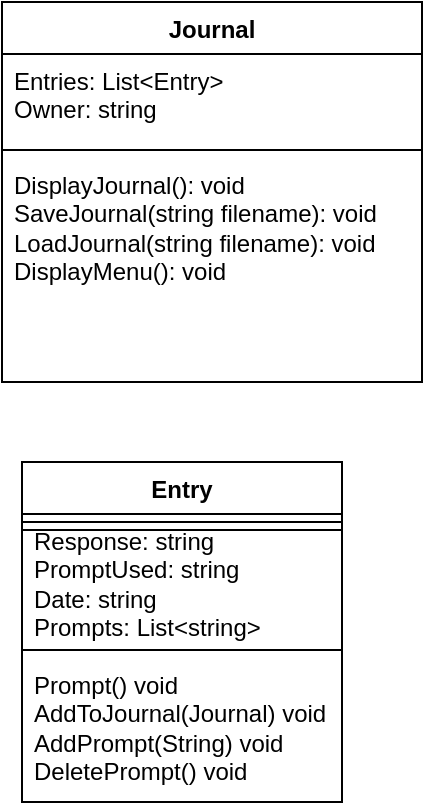 <mxfile version="21.8.2" type="github">
  <diagram name="Page-1" id="bSgUTcfunNfdBYTZdWoR">
    <mxGraphModel dx="317" dy="728" grid="1" gridSize="10" guides="1" tooltips="1" connect="1" arrows="1" fold="1" page="1" pageScale="1" pageWidth="850" pageHeight="1100" math="0" shadow="0">
      <root>
        <mxCell id="0" />
        <mxCell id="1" parent="0" />
        <mxCell id="YL5dpS9-5MCll8oL-nbt-1" value="Classname" style="swimlane;fontStyle=1;align=center;verticalAlign=top;childLayout=stackLayout;horizontal=1;startSize=26;horizontalStack=0;resizeParent=1;resizeParentMax=0;resizeLast=0;collapsible=1;marginBottom=0;whiteSpace=wrap;html=1;" vertex="1" parent="1">
          <mxGeometry x="340" y="340" width="160" height="170" as="geometry" />
        </mxCell>
        <mxCell id="YL5dpS9-5MCll8oL-nbt-2" value="Response: string&lt;br&gt;PromptUsed: string&lt;br&gt;Date: string&lt;br&gt;Prompts: List&amp;lt;string&amp;gt;" style="text;strokeColor=none;fillColor=none;align=left;verticalAlign=top;spacingLeft=4;spacingRight=4;overflow=hidden;rotatable=0;points=[[0,0.5],[1,0.5]];portConstraint=eastwest;whiteSpace=wrap;html=1;" vertex="1" parent="YL5dpS9-5MCll8oL-nbt-1">
          <mxGeometry y="26" width="160" height="64" as="geometry" />
        </mxCell>
        <mxCell id="YL5dpS9-5MCll8oL-nbt-3" value="" style="line;strokeWidth=1;fillColor=none;align=left;verticalAlign=middle;spacingTop=-1;spacingLeft=3;spacingRight=3;rotatable=0;labelPosition=right;points=[];portConstraint=eastwest;strokeColor=inherit;" vertex="1" parent="YL5dpS9-5MCll8oL-nbt-1">
          <mxGeometry y="90" width="160" height="8" as="geometry" />
        </mxCell>
        <mxCell id="YL5dpS9-5MCll8oL-nbt-4" value="Prompt() void&lt;br&gt;AddToJournal(Journal) void&lt;br&gt;AddPrompt(String) void&lt;br&gt;DeletePrompt() void&lt;br&gt;" style="text;strokeColor=none;fillColor=none;align=left;verticalAlign=top;spacingLeft=4;spacingRight=4;overflow=hidden;rotatable=0;points=[[0,0.5],[1,0.5]];portConstraint=eastwest;whiteSpace=wrap;html=1;" vertex="1" parent="YL5dpS9-5MCll8oL-nbt-1">
          <mxGeometry y="98" width="160" height="72" as="geometry" />
        </mxCell>
        <mxCell id="YL5dpS9-5MCll8oL-nbt-5" value="Entry" style="swimlane;fontStyle=1;align=center;verticalAlign=top;childLayout=stackLayout;horizontal=1;startSize=26;horizontalStack=0;resizeParent=1;resizeParentMax=0;resizeLast=0;collapsible=1;marginBottom=0;whiteSpace=wrap;html=1;" vertex="1" parent="1">
          <mxGeometry x="340" y="340" width="160" height="34" as="geometry" />
        </mxCell>
        <mxCell id="YL5dpS9-5MCll8oL-nbt-7" value="" style="line;strokeWidth=1;fillColor=none;align=left;verticalAlign=middle;spacingTop=-1;spacingLeft=3;spacingRight=3;rotatable=0;labelPosition=right;points=[];portConstraint=eastwest;strokeColor=inherit;" vertex="1" parent="YL5dpS9-5MCll8oL-nbt-5">
          <mxGeometry y="26" width="160" height="8" as="geometry" />
        </mxCell>
        <mxCell id="YL5dpS9-5MCll8oL-nbt-9" value="Journal" style="swimlane;fontStyle=1;align=center;verticalAlign=top;childLayout=stackLayout;horizontal=1;startSize=26;horizontalStack=0;resizeParent=1;resizeParentMax=0;resizeLast=0;collapsible=1;marginBottom=0;whiteSpace=wrap;html=1;" vertex="1" parent="1">
          <mxGeometry x="330" y="110" width="210" height="190" as="geometry" />
        </mxCell>
        <mxCell id="YL5dpS9-5MCll8oL-nbt-10" value="Entries: List&amp;lt;Entry&amp;gt;&lt;br&gt;Owner: string" style="text;strokeColor=none;fillColor=none;align=left;verticalAlign=top;spacingLeft=4;spacingRight=4;overflow=hidden;rotatable=0;points=[[0,0.5],[1,0.5]];portConstraint=eastwest;whiteSpace=wrap;html=1;" vertex="1" parent="YL5dpS9-5MCll8oL-nbt-9">
          <mxGeometry y="26" width="210" height="44" as="geometry" />
        </mxCell>
        <mxCell id="YL5dpS9-5MCll8oL-nbt-11" value="" style="line;strokeWidth=1;fillColor=none;align=left;verticalAlign=middle;spacingTop=-1;spacingLeft=3;spacingRight=3;rotatable=0;labelPosition=right;points=[];portConstraint=eastwest;strokeColor=inherit;" vertex="1" parent="YL5dpS9-5MCll8oL-nbt-9">
          <mxGeometry y="70" width="210" height="8" as="geometry" />
        </mxCell>
        <mxCell id="YL5dpS9-5MCll8oL-nbt-12" value="DisplayJournal(): void&lt;br&gt;SaveJournal(string filename): void&lt;br&gt;LoadJournal(string filename): void&lt;br&gt;DisplayMenu(): void" style="text;strokeColor=none;fillColor=none;align=left;verticalAlign=top;spacingLeft=4;spacingRight=4;overflow=hidden;rotatable=0;points=[[0,0.5],[1,0.5]];portConstraint=eastwest;whiteSpace=wrap;html=1;" vertex="1" parent="YL5dpS9-5MCll8oL-nbt-9">
          <mxGeometry y="78" width="210" height="112" as="geometry" />
        </mxCell>
      </root>
    </mxGraphModel>
  </diagram>
</mxfile>
